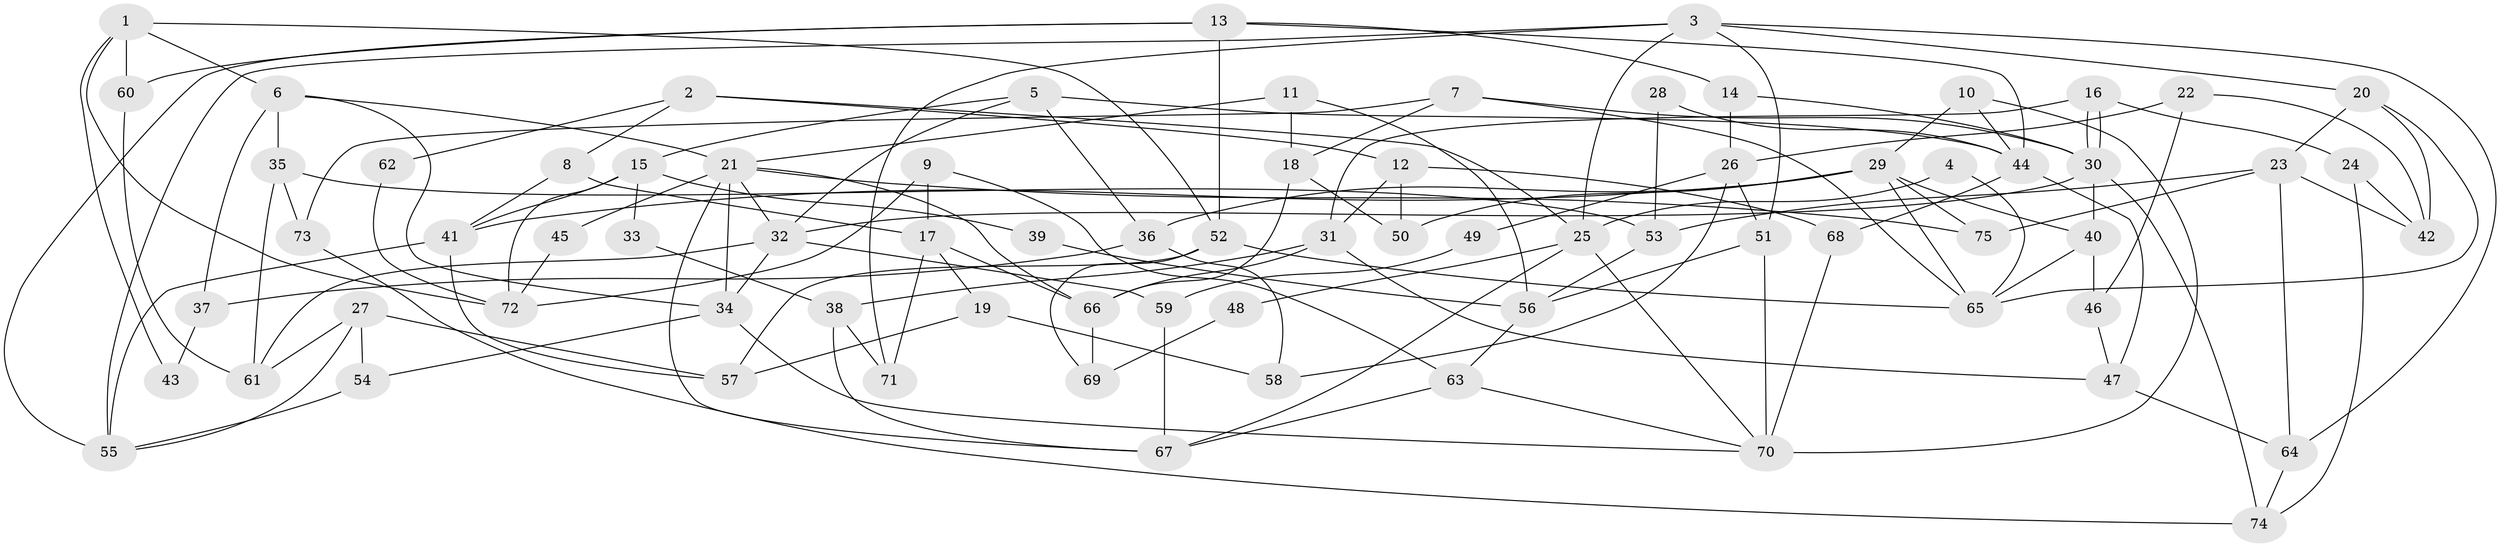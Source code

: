 // coarse degree distribution, {5: 0.2708333333333333, 6: 0.1875, 7: 0.041666666666666664, 3: 0.16666666666666666, 9: 0.041666666666666664, 8: 0.020833333333333332, 4: 0.14583333333333334, 2: 0.08333333333333333, 10: 0.020833333333333332, 11: 0.020833333333333332}
// Generated by graph-tools (version 1.1) at 2025/52/02/27/25 19:52:05]
// undirected, 75 vertices, 150 edges
graph export_dot {
graph [start="1"]
  node [color=gray90,style=filled];
  1;
  2;
  3;
  4;
  5;
  6;
  7;
  8;
  9;
  10;
  11;
  12;
  13;
  14;
  15;
  16;
  17;
  18;
  19;
  20;
  21;
  22;
  23;
  24;
  25;
  26;
  27;
  28;
  29;
  30;
  31;
  32;
  33;
  34;
  35;
  36;
  37;
  38;
  39;
  40;
  41;
  42;
  43;
  44;
  45;
  46;
  47;
  48;
  49;
  50;
  51;
  52;
  53;
  54;
  55;
  56;
  57;
  58;
  59;
  60;
  61;
  62;
  63;
  64;
  65;
  66;
  67;
  68;
  69;
  70;
  71;
  72;
  73;
  74;
  75;
  1 -- 72;
  1 -- 60;
  1 -- 6;
  1 -- 43;
  1 -- 52;
  2 -- 25;
  2 -- 8;
  2 -- 12;
  2 -- 62;
  3 -- 20;
  3 -- 55;
  3 -- 25;
  3 -- 51;
  3 -- 64;
  3 -- 71;
  4 -- 65;
  4 -- 25;
  5 -- 32;
  5 -- 44;
  5 -- 15;
  5 -- 36;
  6 -- 34;
  6 -- 21;
  6 -- 35;
  6 -- 37;
  7 -- 30;
  7 -- 65;
  7 -- 18;
  7 -- 73;
  8 -- 41;
  8 -- 17;
  9 -- 63;
  9 -- 17;
  9 -- 72;
  10 -- 44;
  10 -- 29;
  10 -- 70;
  11 -- 18;
  11 -- 21;
  11 -- 56;
  12 -- 31;
  12 -- 50;
  12 -- 68;
  13 -- 44;
  13 -- 55;
  13 -- 14;
  13 -- 52;
  13 -- 60;
  14 -- 30;
  14 -- 26;
  15 -- 41;
  15 -- 33;
  15 -- 39;
  15 -- 72;
  16 -- 30;
  16 -- 30;
  16 -- 24;
  16 -- 31;
  17 -- 19;
  17 -- 66;
  17 -- 71;
  18 -- 66;
  18 -- 50;
  19 -- 57;
  19 -- 58;
  20 -- 23;
  20 -- 42;
  20 -- 65;
  21 -- 34;
  21 -- 32;
  21 -- 45;
  21 -- 66;
  21 -- 67;
  21 -- 75;
  22 -- 46;
  22 -- 26;
  22 -- 42;
  23 -- 53;
  23 -- 75;
  23 -- 42;
  23 -- 64;
  24 -- 74;
  24 -- 42;
  25 -- 70;
  25 -- 48;
  25 -- 67;
  26 -- 51;
  26 -- 49;
  26 -- 58;
  27 -- 57;
  27 -- 61;
  27 -- 54;
  27 -- 55;
  28 -- 53;
  28 -- 44;
  29 -- 50;
  29 -- 65;
  29 -- 36;
  29 -- 40;
  29 -- 41;
  29 -- 75;
  30 -- 40;
  30 -- 32;
  30 -- 74;
  31 -- 38;
  31 -- 47;
  31 -- 66;
  32 -- 34;
  32 -- 59;
  32 -- 61;
  33 -- 38;
  34 -- 70;
  34 -- 54;
  35 -- 73;
  35 -- 53;
  35 -- 61;
  36 -- 37;
  36 -- 58;
  37 -- 43;
  38 -- 71;
  38 -- 67;
  39 -- 56;
  40 -- 65;
  40 -- 46;
  41 -- 55;
  41 -- 57;
  44 -- 68;
  44 -- 47;
  45 -- 72;
  46 -- 47;
  47 -- 64;
  48 -- 69;
  49 -- 59;
  51 -- 56;
  51 -- 70;
  52 -- 57;
  52 -- 65;
  52 -- 69;
  53 -- 56;
  54 -- 55;
  56 -- 63;
  59 -- 67;
  60 -- 61;
  62 -- 72;
  63 -- 70;
  63 -- 67;
  64 -- 74;
  66 -- 69;
  68 -- 70;
  73 -- 74;
}
